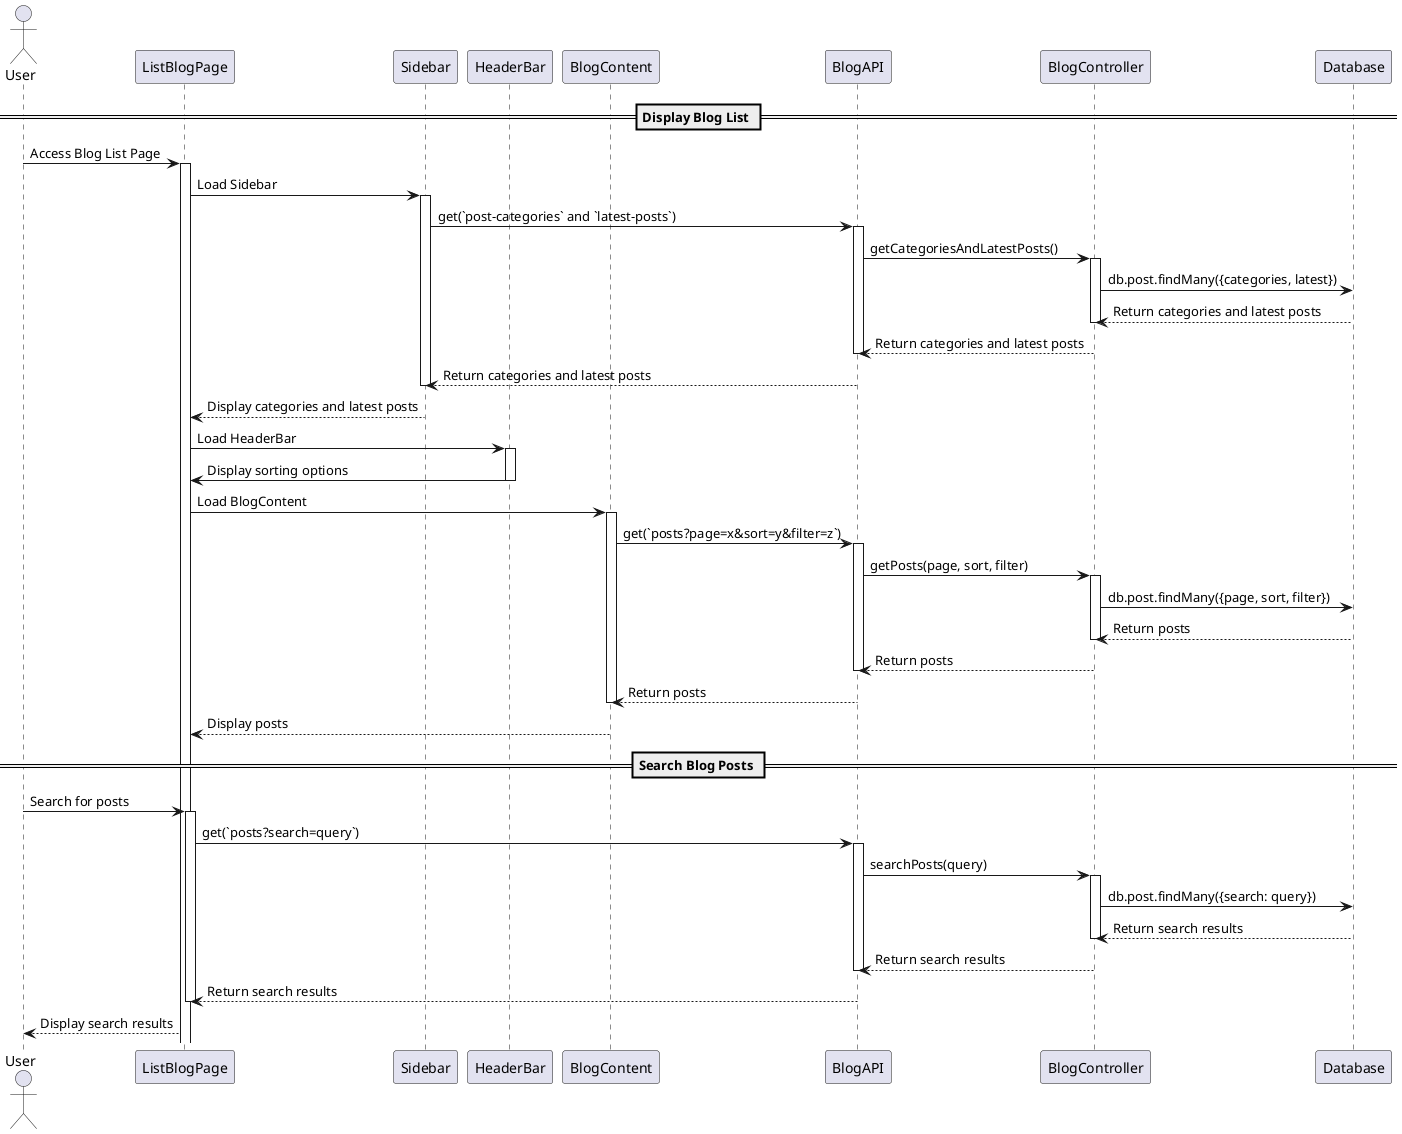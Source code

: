 @startuml
actor User
participant "ListBlogPage" as ListBlogPage
participant "Sidebar" as Sidebar
participant "HeaderBar" as HeaderBar
participant "BlogContent" as BlogContent
participant "BlogAPI" as BlogAPI
participant "BlogController" as BlogController
participant "Database" as Database

== Display Blog List ==
User -> ListBlogPage: Access Blog List Page
activate ListBlogPage

ListBlogPage -> Sidebar: Load Sidebar
activate Sidebar
Sidebar -> BlogAPI: get(`post-categories` and `latest-posts`)
activate BlogAPI
BlogAPI -> BlogController: getCategoriesAndLatestPosts()
activate BlogController
BlogController -> Database: db.post.findMany({categories, latest})
Database --> BlogController: Return categories and latest posts
deactivate BlogController

BlogController --> BlogAPI: Return categories and latest posts
deactivate BlogAPI

BlogAPI --> Sidebar: Return categories and latest posts
deactivate Sidebar

Sidebar --> ListBlogPage: Display categories and latest posts

ListBlogPage -> HeaderBar: Load HeaderBar
activate HeaderBar
HeaderBar -> ListBlogPage: Display sorting options
deactivate HeaderBar

ListBlogPage -> BlogContent: Load BlogContent
activate BlogContent
BlogContent -> BlogAPI: get(`posts?page=x&sort=y&filter=z`)
activate BlogAPI
BlogAPI -> BlogController: getPosts(page, sort, filter)
activate BlogController
BlogController -> Database: db.post.findMany({page, sort, filter})
Database --> BlogController: Return posts
deactivate BlogController

BlogController --> BlogAPI: Return posts
deactivate BlogAPI

BlogAPI --> BlogContent: Return posts
deactivate BlogContent

BlogContent --> ListBlogPage: Display posts

== Search Blog Posts ==
User -> ListBlogPage: Search for posts
activate ListBlogPage
ListBlogPage -> BlogAPI: get(`posts?search=query`)
activate BlogAPI
BlogAPI -> BlogController: searchPosts(query)
activate BlogController
BlogController -> Database: db.post.findMany({search: query})
Database --> BlogController: Return search results
deactivate BlogController

BlogController --> BlogAPI: Return search results
deactivate BlogAPI

BlogAPI --> ListBlogPage: Return search results
deactivate ListBlogPage

ListBlogPage --> User: Display search results
@enduml
